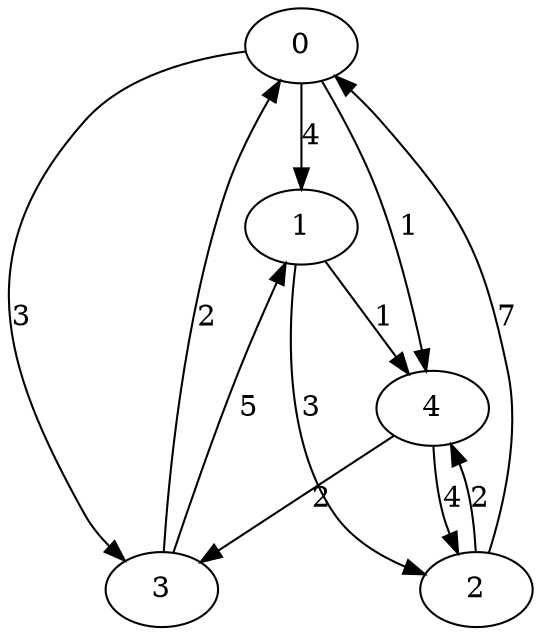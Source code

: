 digraph {
0->1[label = 4]
0->3[label = 3]
0->4[label = 1]
1->2[label = 3]
1->4[label = 1]
2->0[label = 7]
2->4[label = 2]
3->0[label = 2]
3->1[label = 5]
4->2[label = 4]
4->3[label = 2]
}